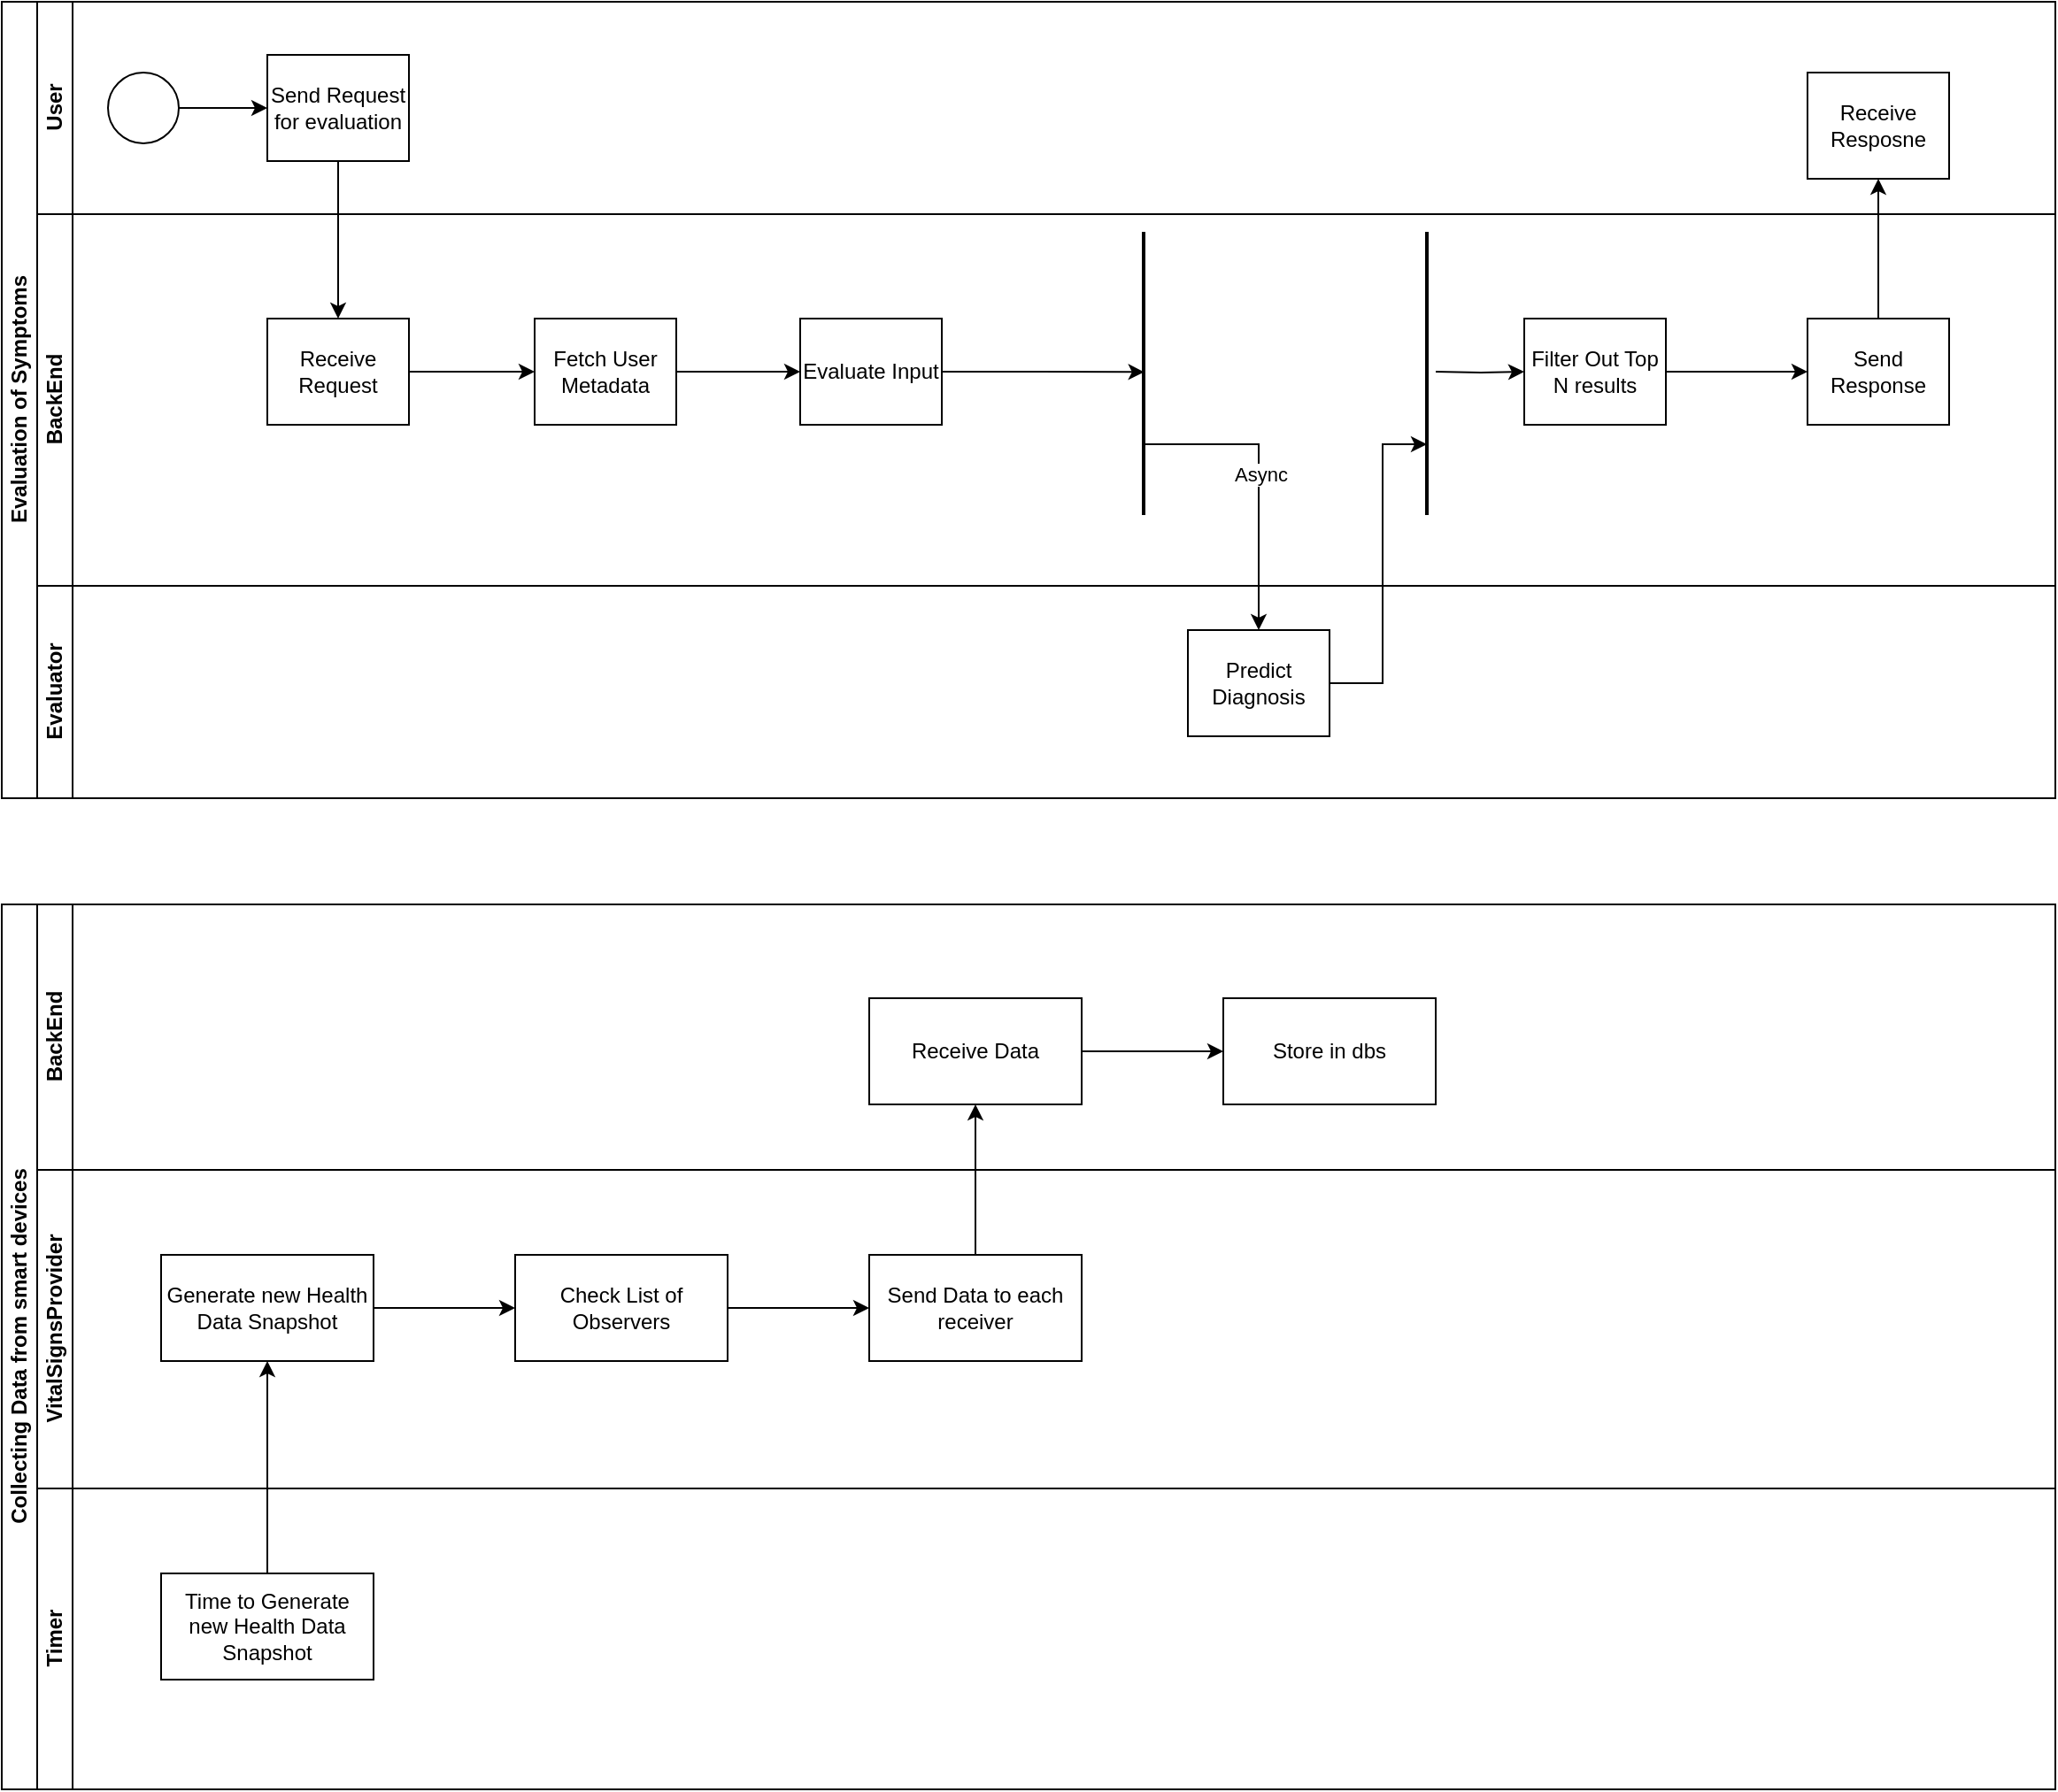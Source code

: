 <mxfile version="24.7.17">
  <diagram id="prtHgNgQTEPvFCAcTncT" name="Page-1">
    <mxGraphModel dx="3166" dy="1843" grid="1" gridSize="10" guides="1" tooltips="1" connect="1" arrows="1" fold="1" page="1" pageScale="1" pageWidth="1869" pageHeight="827" math="0" shadow="0">
      <root>
        <mxCell id="0" />
        <mxCell id="1" parent="0" />
        <mxCell id="dNxyNK7c78bLwvsdeMH5-19" value="Evaluation of Symptoms" style="swimlane;html=1;childLayout=stackLayout;resizeParent=1;resizeParentMax=0;horizontal=0;startSize=20;horizontalStack=0;flipV=1;flipH=0;direction=east;" parent="1" vertex="1">
          <mxGeometry x="120" y="120" width="1160" height="450" as="geometry">
            <mxRectangle x="120" y="120" width="40" height="50" as="alternateBounds" />
          </mxGeometry>
        </mxCell>
        <mxCell id="dNxyNK7c78bLwvsdeMH5-20" value="User" style="swimlane;html=1;startSize=20;horizontal=0;" parent="dNxyNK7c78bLwvsdeMH5-19" vertex="1">
          <mxGeometry x="20" width="1140" height="120" as="geometry" />
        </mxCell>
        <mxCell id="dNxyNK7c78bLwvsdeMH5-25" value="" style="edgeStyle=orthogonalEdgeStyle;rounded=0;orthogonalLoop=1;jettySize=auto;html=1;entryX=0;entryY=0.5;entryDx=0;entryDy=0;exitX=1;exitY=0.5;exitDx=0;exitDy=0;" parent="dNxyNK7c78bLwvsdeMH5-20" source="dNxyNK7c78bLwvsdeMH5-23" target="dNxyNK7c78bLwvsdeMH5-30" edge="1">
          <mxGeometry relative="1" as="geometry">
            <mxPoint x="120" y="60" as="targetPoint" />
          </mxGeometry>
        </mxCell>
        <mxCell id="dNxyNK7c78bLwvsdeMH5-23" value="" style="ellipse;whiteSpace=wrap;html=1;" parent="dNxyNK7c78bLwvsdeMH5-20" vertex="1">
          <mxGeometry x="40" y="40" width="40" height="40" as="geometry" />
        </mxCell>
        <mxCell id="dNxyNK7c78bLwvsdeMH5-30" value="Send Request for evaluation" style="rounded=0;whiteSpace=wrap;html=1;fontFamily=Helvetica;fontSize=12;fontColor=#000000;align=center;" parent="dNxyNK7c78bLwvsdeMH5-20" vertex="1">
          <mxGeometry x="130" y="30" width="80" height="60" as="geometry" />
        </mxCell>
        <mxCell id="dNxyNK7c78bLwvsdeMH5-21" value="BackEnd" style="swimlane;html=1;startSize=20;horizontal=0;" parent="dNxyNK7c78bLwvsdeMH5-19" vertex="1">
          <mxGeometry x="20" y="120" width="1140" height="210" as="geometry" />
        </mxCell>
        <mxCell id="dNxyNK7c78bLwvsdeMH5-26" value="Receive Request" style="rounded=0;whiteSpace=wrap;html=1;fontFamily=Helvetica;fontSize=12;fontColor=#000000;align=center;" parent="dNxyNK7c78bLwvsdeMH5-21" vertex="1">
          <mxGeometry x="130" y="59" width="80" height="60" as="geometry" />
        </mxCell>
        <mxCell id="kQgaFAbFjQevKC3aVoKP-9" value="Fetch User Metadata" style="rounded=0;whiteSpace=wrap;html=1;fontFamily=Helvetica;fontSize=12;fontColor=#000000;align=center;fillColor=default;" parent="dNxyNK7c78bLwvsdeMH5-21" vertex="1">
          <mxGeometry x="281" y="59" width="80" height="60" as="geometry" />
        </mxCell>
        <mxCell id="kQgaFAbFjQevKC3aVoKP-18" style="edgeStyle=orthogonalEdgeStyle;rounded=0;orthogonalLoop=1;jettySize=auto;html=1;entryX=0;entryY=0.5;entryDx=0;entryDy=0;" parent="dNxyNK7c78bLwvsdeMH5-21" source="dNxyNK7c78bLwvsdeMH5-26" target="kQgaFAbFjQevKC3aVoKP-9" edge="1">
          <mxGeometry relative="1" as="geometry">
            <mxPoint x="361" y="88.04" as="targetPoint" />
          </mxGeometry>
        </mxCell>
        <mxCell id="kQgaFAbFjQevKC3aVoKP-25" style="edgeStyle=orthogonalEdgeStyle;rounded=0;orthogonalLoop=1;jettySize=auto;html=1;entryX=0;entryY=0.5;entryDx=0;entryDy=0;exitX=1;exitY=0.5;exitDx=0;exitDy=0;" parent="dNxyNK7c78bLwvsdeMH5-21" source="kQgaFAbFjQevKC3aVoKP-9" target="kQgaFAbFjQevKC3aVoKP-26" edge="1">
          <mxGeometry relative="1" as="geometry">
            <mxPoint x="660" y="89" as="targetPoint" />
            <mxPoint x="590" y="89" as="sourcePoint" />
          </mxGeometry>
        </mxCell>
        <mxCell id="kQgaFAbFjQevKC3aVoKP-26" value="Evaluate Input" style="rounded=0;whiteSpace=wrap;html=1;fontFamily=Helvetica;fontSize=12;fontColor=#000000;align=center;" parent="dNxyNK7c78bLwvsdeMH5-21" vertex="1">
          <mxGeometry x="431" y="59" width="80" height="60" as="geometry" />
        </mxCell>
        <mxCell id="kQgaFAbFjQevKC3aVoKP-30" value="" style="line;strokeWidth=2;direction=south;html=1;" parent="dNxyNK7c78bLwvsdeMH5-21" vertex="1">
          <mxGeometry x="620" y="10" width="10" height="160" as="geometry" />
        </mxCell>
        <mxCell id="kQgaFAbFjQevKC3aVoKP-36" style="edgeStyle=orthogonalEdgeStyle;rounded=0;orthogonalLoop=1;jettySize=auto;html=1;entryX=0;entryY=0.5;entryDx=0;entryDy=0;" parent="dNxyNK7c78bLwvsdeMH5-21" target="kQgaFAbFjQevKC3aVoKP-35" edge="1">
          <mxGeometry relative="1" as="geometry">
            <mxPoint x="790" y="89" as="sourcePoint" />
          </mxGeometry>
        </mxCell>
        <mxCell id="kQgaFAbFjQevKC3aVoKP-33" value="" style="line;strokeWidth=2;direction=south;html=1;" parent="dNxyNK7c78bLwvsdeMH5-21" vertex="1">
          <mxGeometry x="780" y="10" width="10" height="160" as="geometry" />
        </mxCell>
        <mxCell id="kQgaFAbFjQevKC3aVoKP-38" value="" style="edgeStyle=orthogonalEdgeStyle;rounded=0;orthogonalLoop=1;jettySize=auto;html=1;" parent="dNxyNK7c78bLwvsdeMH5-21" source="kQgaFAbFjQevKC3aVoKP-35" target="kQgaFAbFjQevKC3aVoKP-37" edge="1">
          <mxGeometry relative="1" as="geometry" />
        </mxCell>
        <mxCell id="kQgaFAbFjQevKC3aVoKP-35" value="Filter Out Top N results" style="rounded=0;whiteSpace=wrap;html=1;fontFamily=Helvetica;fontSize=12;fontColor=#000000;align=center;" parent="dNxyNK7c78bLwvsdeMH5-21" vertex="1">
          <mxGeometry x="840" y="59" width="80" height="60" as="geometry" />
        </mxCell>
        <mxCell id="kQgaFAbFjQevKC3aVoKP-40" value="" style="edgeStyle=orthogonalEdgeStyle;rounded=0;orthogonalLoop=1;jettySize=auto;html=1;" parent="dNxyNK7c78bLwvsdeMH5-21" source="kQgaFAbFjQevKC3aVoKP-37" target="kQgaFAbFjQevKC3aVoKP-39" edge="1">
          <mxGeometry relative="1" as="geometry" />
        </mxCell>
        <mxCell id="kQgaFAbFjQevKC3aVoKP-37" value="Send Response" style="rounded=0;whiteSpace=wrap;html=1;fontFamily=Helvetica;fontSize=12;fontColor=#000000;align=center;" parent="dNxyNK7c78bLwvsdeMH5-21" vertex="1">
          <mxGeometry x="1000" y="59" width="80" height="60" as="geometry" />
        </mxCell>
        <mxCell id="kQgaFAbFjQevKC3aVoKP-39" value="Receive Resposne" style="rounded=0;whiteSpace=wrap;html=1;fontFamily=Helvetica;fontSize=12;fontColor=#000000;align=center;" parent="dNxyNK7c78bLwvsdeMH5-21" vertex="1">
          <mxGeometry x="1000" y="-80" width="80" height="60" as="geometry" />
        </mxCell>
        <mxCell id="Ja1OmkFZmlSyQF0VUin9-3" style="edgeStyle=orthogonalEdgeStyle;rounded=0;orthogonalLoop=1;jettySize=auto;html=1;entryX=0.495;entryY=0.465;entryDx=0;entryDy=0;entryPerimeter=0;" edge="1" parent="dNxyNK7c78bLwvsdeMH5-21" source="kQgaFAbFjQevKC3aVoKP-26" target="kQgaFAbFjQevKC3aVoKP-30">
          <mxGeometry relative="1" as="geometry" />
        </mxCell>
        <mxCell id="dNxyNK7c78bLwvsdeMH5-22" value="Evaluator" style="swimlane;html=1;startSize=20;horizontal=0;" parent="dNxyNK7c78bLwvsdeMH5-19" vertex="1">
          <mxGeometry x="20" y="330" width="1140" height="120" as="geometry" />
        </mxCell>
        <mxCell id="kQgaFAbFjQevKC3aVoKP-27" value="Predict Diagnosis" style="rounded=0;whiteSpace=wrap;html=1;fontFamily=Helvetica;fontSize=12;fontColor=#000000;align=center;" parent="dNxyNK7c78bLwvsdeMH5-22" vertex="1">
          <mxGeometry x="650" y="25" width="80" height="60" as="geometry" />
        </mxCell>
        <mxCell id="kQgaFAbFjQevKC3aVoKP-7" style="edgeStyle=orthogonalEdgeStyle;rounded=0;orthogonalLoop=1;jettySize=auto;html=1;entryX=0.5;entryY=0;entryDx=0;entryDy=0;exitX=0.5;exitY=1;exitDx=0;exitDy=0;" parent="dNxyNK7c78bLwvsdeMH5-19" source="dNxyNK7c78bLwvsdeMH5-30" target="dNxyNK7c78bLwvsdeMH5-26" edge="1">
          <mxGeometry relative="1" as="geometry" />
        </mxCell>
        <mxCell id="kQgaFAbFjQevKC3aVoKP-28" value="" style="edgeStyle=orthogonalEdgeStyle;rounded=0;orthogonalLoop=1;jettySize=auto;html=1;exitX=0.75;exitY=0.5;exitDx=0;exitDy=0;exitPerimeter=0;entryX=0.5;entryY=0;entryDx=0;entryDy=0;" parent="dNxyNK7c78bLwvsdeMH5-19" source="kQgaFAbFjQevKC3aVoKP-30" target="kQgaFAbFjQevKC3aVoKP-27" edge="1">
          <mxGeometry relative="1" as="geometry" />
        </mxCell>
        <mxCell id="kQgaFAbFjQevKC3aVoKP-32" value="Async" style="edgeLabel;html=1;align=center;verticalAlign=middle;resizable=0;points=[];" parent="kQgaFAbFjQevKC3aVoKP-28" vertex="1" connectable="0">
          <mxGeometry x="-0.024" y="1" relative="1" as="geometry">
            <mxPoint y="-1" as="offset" />
          </mxGeometry>
        </mxCell>
        <mxCell id="kQgaFAbFjQevKC3aVoKP-34" style="edgeStyle=orthogonalEdgeStyle;rounded=0;orthogonalLoop=1;jettySize=auto;html=1;entryX=0.75;entryY=0.5;entryDx=0;entryDy=0;entryPerimeter=0;exitX=1;exitY=0.5;exitDx=0;exitDy=0;" parent="dNxyNK7c78bLwvsdeMH5-19" source="kQgaFAbFjQevKC3aVoKP-27" target="kQgaFAbFjQevKC3aVoKP-33" edge="1">
          <mxGeometry relative="1" as="geometry">
            <Array as="points">
              <mxPoint x="780" y="385" />
              <mxPoint x="780" y="250" />
            </Array>
          </mxGeometry>
        </mxCell>
        <mxCell id="Pxjtyk2V1mYSiBbkUnfA-2" value="Collecting Data from smart devices" style="swimlane;html=1;childLayout=stackLayout;resizeParent=1;resizeParentMax=0;horizontal=0;startSize=20;horizontalStack=0;flipV=1;flipH=0;direction=east;" parent="1" vertex="1">
          <mxGeometry x="120" y="630" width="1160" height="500" as="geometry">
            <mxRectangle x="120" y="120" width="40" height="50" as="alternateBounds" />
          </mxGeometry>
        </mxCell>
        <mxCell id="Pxjtyk2V1mYSiBbkUnfA-9" value="BackEnd" style="swimlane;html=1;startSize=20;horizontal=0;" parent="Pxjtyk2V1mYSiBbkUnfA-2" vertex="1">
          <mxGeometry x="20" width="1140" height="150" as="geometry" />
        </mxCell>
        <mxCell id="Ja1OmkFZmlSyQF0VUin9-2" value="" style="edgeStyle=orthogonalEdgeStyle;rounded=0;orthogonalLoop=1;jettySize=auto;html=1;" edge="1" parent="Pxjtyk2V1mYSiBbkUnfA-9" source="Pxjtyk2V1mYSiBbkUnfA-39" target="Ja1OmkFZmlSyQF0VUin9-1">
          <mxGeometry relative="1" as="geometry" />
        </mxCell>
        <mxCell id="Pxjtyk2V1mYSiBbkUnfA-39" value="Receive Data" style="whiteSpace=wrap;html=1;rounded=0;" parent="Pxjtyk2V1mYSiBbkUnfA-9" vertex="1">
          <mxGeometry x="470" y="53" width="120" height="60" as="geometry" />
        </mxCell>
        <mxCell id="Ja1OmkFZmlSyQF0VUin9-1" value="Store in dbs" style="whiteSpace=wrap;html=1;rounded=0;" vertex="1" parent="Pxjtyk2V1mYSiBbkUnfA-9">
          <mxGeometry x="670" y="53" width="120" height="60" as="geometry" />
        </mxCell>
        <mxCell id="Pxjtyk2V1mYSiBbkUnfA-24" value="VitalSignsProvider" style="swimlane;html=1;startSize=20;horizontal=0;" parent="Pxjtyk2V1mYSiBbkUnfA-2" vertex="1">
          <mxGeometry x="20" y="150" width="1140" height="180" as="geometry" />
        </mxCell>
        <mxCell id="Pxjtyk2V1mYSiBbkUnfA-36" value="" style="edgeStyle=orthogonalEdgeStyle;rounded=0;orthogonalLoop=1;jettySize=auto;html=1;" parent="Pxjtyk2V1mYSiBbkUnfA-24" source="Pxjtyk2V1mYSiBbkUnfA-30" target="Pxjtyk2V1mYSiBbkUnfA-35" edge="1">
          <mxGeometry relative="1" as="geometry" />
        </mxCell>
        <mxCell id="Pxjtyk2V1mYSiBbkUnfA-30" value="Generate new Health Data Snapshot" style="rounded=0;whiteSpace=wrap;html=1;" parent="Pxjtyk2V1mYSiBbkUnfA-24" vertex="1">
          <mxGeometry x="70" y="48" width="120" height="60" as="geometry" />
        </mxCell>
        <mxCell id="Pxjtyk2V1mYSiBbkUnfA-38" value="" style="edgeStyle=orthogonalEdgeStyle;rounded=0;orthogonalLoop=1;jettySize=auto;html=1;" parent="Pxjtyk2V1mYSiBbkUnfA-24" source="Pxjtyk2V1mYSiBbkUnfA-35" target="Pxjtyk2V1mYSiBbkUnfA-37" edge="1">
          <mxGeometry relative="1" as="geometry" />
        </mxCell>
        <mxCell id="Pxjtyk2V1mYSiBbkUnfA-35" value="Check List of Observers" style="whiteSpace=wrap;html=1;rounded=0;" parent="Pxjtyk2V1mYSiBbkUnfA-24" vertex="1">
          <mxGeometry x="270" y="48" width="120" height="60" as="geometry" />
        </mxCell>
        <mxCell id="Pxjtyk2V1mYSiBbkUnfA-37" value="Send Data to each receiver" style="whiteSpace=wrap;html=1;rounded=0;" parent="Pxjtyk2V1mYSiBbkUnfA-24" vertex="1">
          <mxGeometry x="470" y="48" width="120" height="60" as="geometry" />
        </mxCell>
        <mxCell id="Pxjtyk2V1mYSiBbkUnfA-32" value="Timer" style="swimlane;html=1;startSize=20;horizontal=0;" parent="Pxjtyk2V1mYSiBbkUnfA-2" vertex="1">
          <mxGeometry x="20" y="330" width="1140" height="170" as="geometry" />
        </mxCell>
        <mxCell id="Pxjtyk2V1mYSiBbkUnfA-31" value="Time to Generate new Health Data Snapshot" style="rounded=0;whiteSpace=wrap;html=1;" parent="Pxjtyk2V1mYSiBbkUnfA-32" vertex="1">
          <mxGeometry x="70" y="48" width="120" height="60" as="geometry" />
        </mxCell>
        <mxCell id="Pxjtyk2V1mYSiBbkUnfA-34" style="edgeStyle=orthogonalEdgeStyle;rounded=0;orthogonalLoop=1;jettySize=auto;html=1;entryX=0.5;entryY=1;entryDx=0;entryDy=0;" parent="Pxjtyk2V1mYSiBbkUnfA-2" source="Pxjtyk2V1mYSiBbkUnfA-31" target="Pxjtyk2V1mYSiBbkUnfA-30" edge="1">
          <mxGeometry relative="1" as="geometry" />
        </mxCell>
        <mxCell id="Pxjtyk2V1mYSiBbkUnfA-40" value="" style="edgeStyle=orthogonalEdgeStyle;rounded=0;orthogonalLoop=1;jettySize=auto;html=1;" parent="Pxjtyk2V1mYSiBbkUnfA-2" source="Pxjtyk2V1mYSiBbkUnfA-37" target="Pxjtyk2V1mYSiBbkUnfA-39" edge="1">
          <mxGeometry relative="1" as="geometry" />
        </mxCell>
      </root>
    </mxGraphModel>
  </diagram>
</mxfile>
